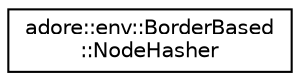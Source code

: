 digraph "Graphical Class Hierarchy"
{
 // LATEX_PDF_SIZE
  edge [fontname="Helvetica",fontsize="10",labelfontname="Helvetica",labelfontsize="10"];
  node [fontname="Helvetica",fontsize="10",shape=record];
  rankdir="LR";
  Node0 [label="adore::env::BorderBased\l::NodeHasher",height=0.2,width=0.4,color="black", fillcolor="white", style="filled",URL="$structadore_1_1env_1_1BorderBased_1_1NodeHasher.html",tooltip=" "];
}
